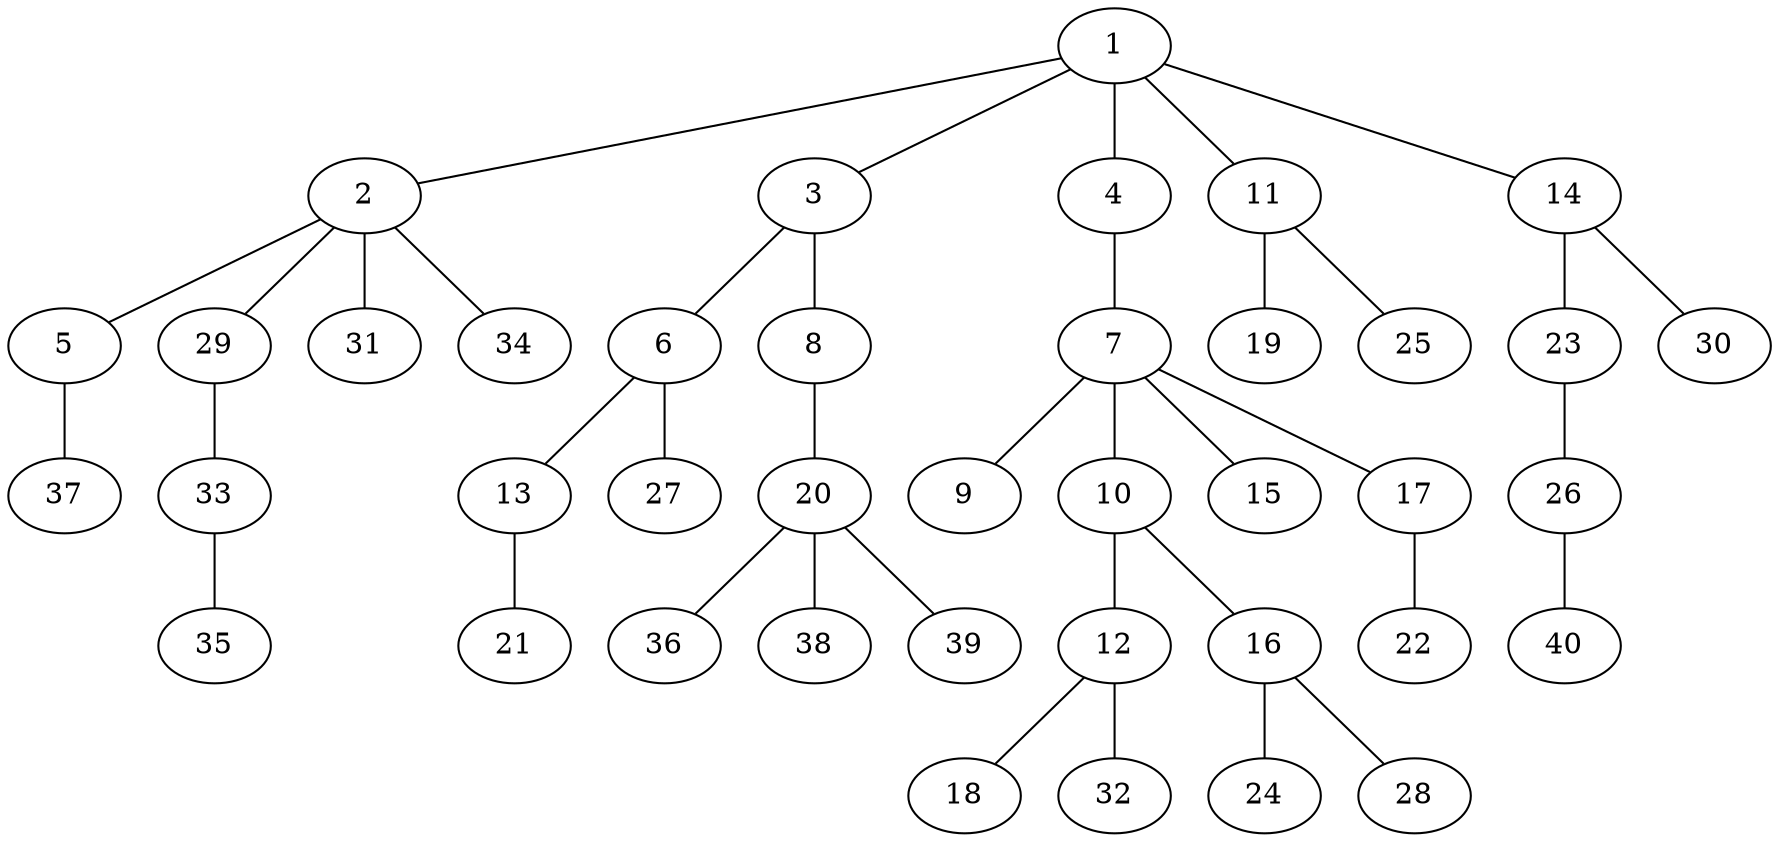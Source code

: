 graph graphname {1--2
1--3
1--4
1--11
1--14
2--5
2--29
2--31
2--34
3--6
3--8
4--7
5--37
6--13
6--27
7--9
7--10
7--15
7--17
8--20
10--12
10--16
11--19
11--25
12--18
12--32
13--21
14--23
14--30
16--24
16--28
17--22
20--36
20--38
20--39
23--26
26--40
29--33
33--35
}